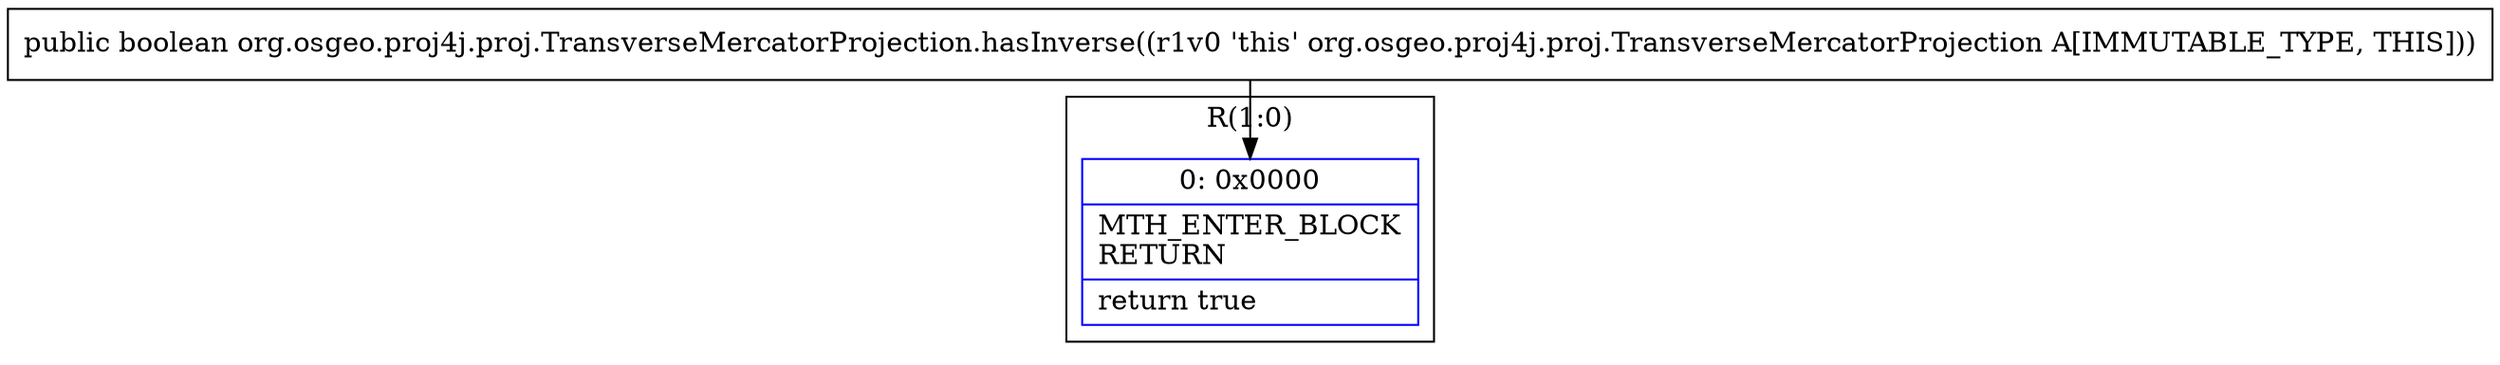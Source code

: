 digraph "CFG fororg.osgeo.proj4j.proj.TransverseMercatorProjection.hasInverse()Z" {
subgraph cluster_Region_170840386 {
label = "R(1:0)";
node [shape=record,color=blue];
Node_0 [shape=record,label="{0\:\ 0x0000|MTH_ENTER_BLOCK\lRETURN\l|return true\l}"];
}
MethodNode[shape=record,label="{public boolean org.osgeo.proj4j.proj.TransverseMercatorProjection.hasInverse((r1v0 'this' org.osgeo.proj4j.proj.TransverseMercatorProjection A[IMMUTABLE_TYPE, THIS])) }"];
MethodNode -> Node_0;
}

